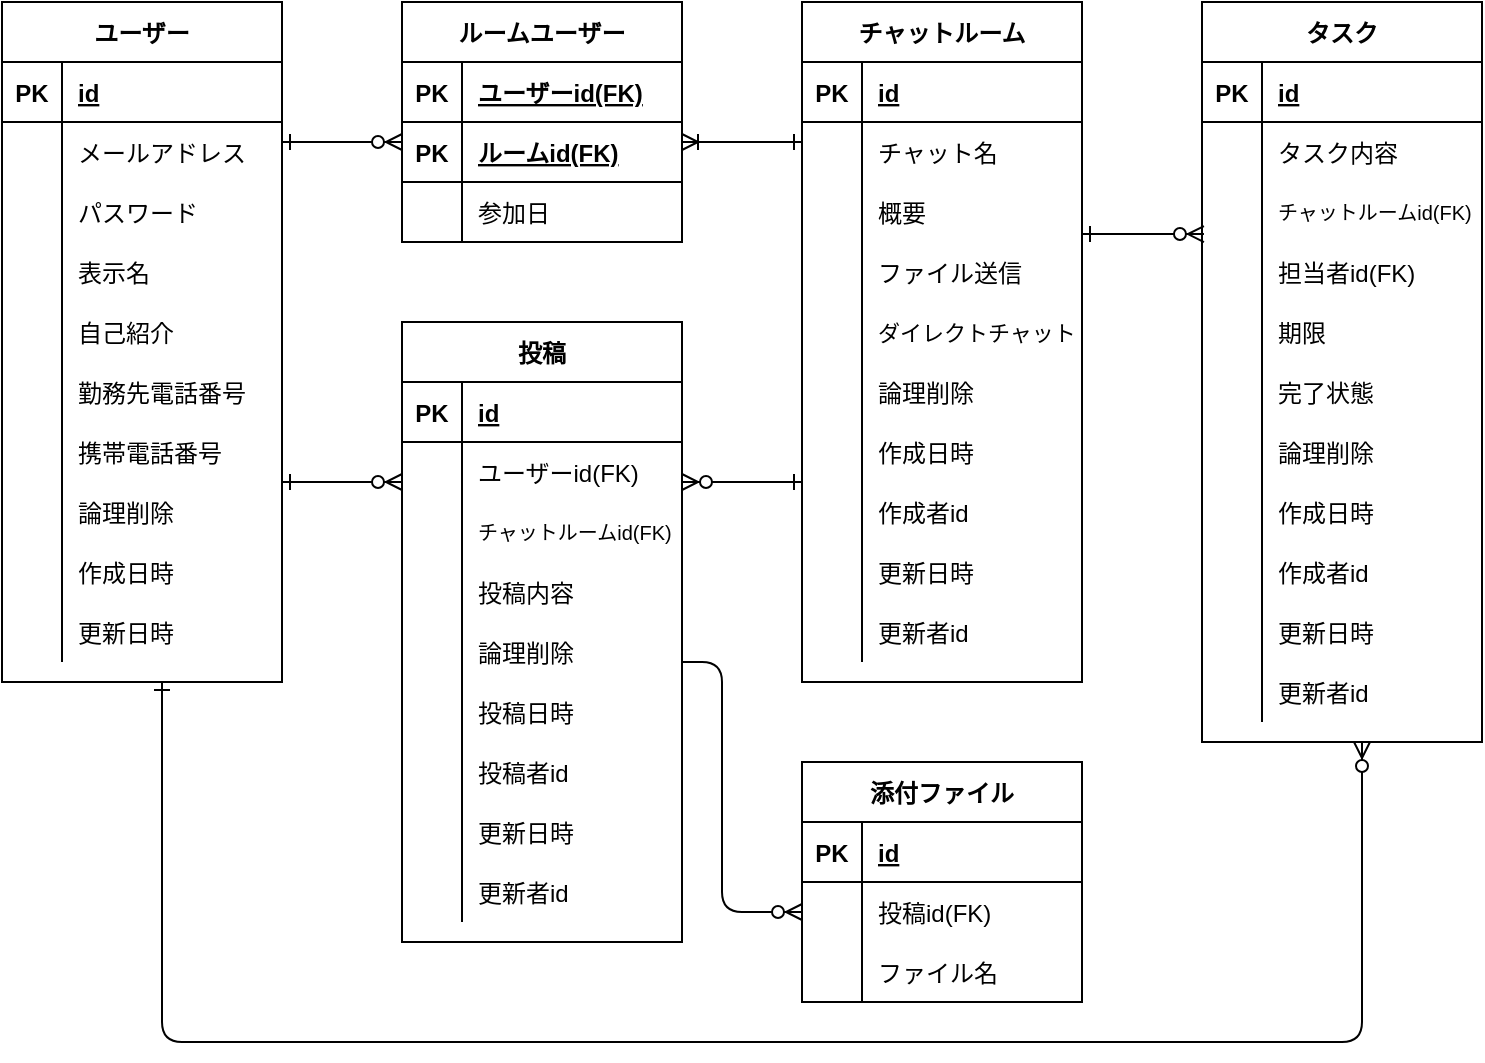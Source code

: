 <mxfile version="13.6.5">
    <diagram name="ER図(日本語)" id="cJK4fRVy-BAEInQXsAJl">
        <mxGraphModel dx="896" dy="612" grid="1" gridSize="10" guides="1" tooltips="1" connect="1" arrows="1" fold="1" page="1" pageScale="1" pageWidth="827" pageHeight="1169" math="0" shadow="0">
            <root>
                <mxCell id="dTIgyHrg4SE1bAabrT83-0"/>
                <mxCell id="dTIgyHrg4SE1bAabrT83-1" parent="dTIgyHrg4SE1bAabrT83-0"/>
                <mxCell id="dTIgyHrg4SE1bAabrT83-2" value="" style="fontSize=12;html=1;endArrow=ERzeroToMany;endFill=1;entryX=0.007;entryY=0.867;entryDx=0;entryDy=0;startArrow=ERone;startFill=0;entryPerimeter=0;" edge="1" parent="dTIgyHrg4SE1bAabrT83-1" target="dTIgyHrg4SE1bAabrT83-116">
                    <mxGeometry width="100" height="100" relative="1" as="geometry">
                        <mxPoint x="580" y="196" as="sourcePoint"/>
                        <mxPoint x="689.5" y="501" as="targetPoint"/>
                        <Array as="points"/>
                    </mxGeometry>
                </mxCell>
                <mxCell id="dTIgyHrg4SE1bAabrT83-3" value="" style="fontSize=12;html=1;endArrow=ERone;endFill=0;startArrow=ERzeroToMany;startFill=1;" edge="1" parent="dTIgyHrg4SE1bAabrT83-1">
                    <mxGeometry width="100" height="100" relative="1" as="geometry">
                        <mxPoint x="240" y="150" as="sourcePoint"/>
                        <mxPoint x="180" y="150" as="targetPoint"/>
                        <Array as="points">
                            <mxPoint x="220" y="150"/>
                        </Array>
                    </mxGeometry>
                </mxCell>
                <mxCell id="dTIgyHrg4SE1bAabrT83-5" value="" style="fontSize=12;html=1;endArrow=ERone;endFill=0;startArrow=ERzeroToMany;startFill=1;" edge="1" parent="dTIgyHrg4SE1bAabrT83-1">
                    <mxGeometry width="100" height="100" relative="1" as="geometry">
                        <mxPoint x="380" y="320" as="sourcePoint"/>
                        <mxPoint x="440" y="320" as="targetPoint"/>
                        <Array as="points"/>
                    </mxGeometry>
                </mxCell>
                <mxCell id="dTIgyHrg4SE1bAabrT83-6" value="ユーザー" style="shape=table;startSize=30;container=1;collapsible=1;childLayout=tableLayout;fixedRows=1;rowLines=0;fontStyle=1;align=center;resizeLast=1;" vertex="1" parent="dTIgyHrg4SE1bAabrT83-1">
                    <mxGeometry x="40" y="80" width="140" height="340" as="geometry"/>
                </mxCell>
                <mxCell id="dTIgyHrg4SE1bAabrT83-7" value="" style="shape=partialRectangle;collapsible=0;dropTarget=0;pointerEvents=0;fillColor=none;top=0;left=0;bottom=1;right=0;points=[[0,0.5],[1,0.5]];portConstraint=eastwest;" vertex="1" parent="dTIgyHrg4SE1bAabrT83-6">
                    <mxGeometry y="30" width="140" height="30" as="geometry"/>
                </mxCell>
                <mxCell id="dTIgyHrg4SE1bAabrT83-8" value="PK" style="shape=partialRectangle;connectable=0;fillColor=none;top=0;left=0;bottom=0;right=0;fontStyle=1;overflow=hidden;" vertex="1" parent="dTIgyHrg4SE1bAabrT83-7">
                    <mxGeometry width="30" height="30" as="geometry"/>
                </mxCell>
                <mxCell id="dTIgyHrg4SE1bAabrT83-9" value="id" style="shape=partialRectangle;connectable=0;fillColor=none;top=0;left=0;bottom=0;right=0;align=left;spacingLeft=6;fontStyle=5;overflow=hidden;" vertex="1" parent="dTIgyHrg4SE1bAabrT83-7">
                    <mxGeometry x="30" width="110" height="30" as="geometry"/>
                </mxCell>
                <mxCell id="dTIgyHrg4SE1bAabrT83-10" value="" style="shape=partialRectangle;collapsible=0;dropTarget=0;pointerEvents=0;fillColor=none;top=0;left=0;bottom=0;right=0;points=[[0,0.5],[1,0.5]];portConstraint=eastwest;" vertex="1" parent="dTIgyHrg4SE1bAabrT83-6">
                    <mxGeometry y="60" width="140" height="30" as="geometry"/>
                </mxCell>
                <mxCell id="dTIgyHrg4SE1bAabrT83-11" value="" style="shape=partialRectangle;connectable=0;fillColor=none;top=0;left=0;bottom=0;right=0;editable=1;overflow=hidden;" vertex="1" parent="dTIgyHrg4SE1bAabrT83-10">
                    <mxGeometry width="30" height="30" as="geometry"/>
                </mxCell>
                <mxCell id="dTIgyHrg4SE1bAabrT83-12" value="メールアドレス" style="shape=partialRectangle;connectable=0;fillColor=none;top=0;left=0;bottom=0;right=0;align=left;spacingLeft=6;overflow=hidden;" vertex="1" parent="dTIgyHrg4SE1bAabrT83-10">
                    <mxGeometry x="30" width="110" height="30" as="geometry"/>
                </mxCell>
                <mxCell id="dTIgyHrg4SE1bAabrT83-13" value="" style="shape=partialRectangle;collapsible=0;dropTarget=0;pointerEvents=0;fillColor=none;top=0;left=0;bottom=0;right=0;points=[[0,0.5],[1,0.5]];portConstraint=eastwest;" vertex="1" parent="dTIgyHrg4SE1bAabrT83-6">
                    <mxGeometry y="90" width="140" height="30" as="geometry"/>
                </mxCell>
                <mxCell id="dTIgyHrg4SE1bAabrT83-14" value="" style="shape=partialRectangle;connectable=0;fillColor=none;top=0;left=0;bottom=0;right=0;editable=1;overflow=hidden;" vertex="1" parent="dTIgyHrg4SE1bAabrT83-13">
                    <mxGeometry width="30" height="30" as="geometry"/>
                </mxCell>
                <mxCell id="dTIgyHrg4SE1bAabrT83-15" value="パスワード" style="shape=partialRectangle;connectable=0;fillColor=none;top=0;left=0;bottom=0;right=0;align=left;spacingLeft=6;overflow=hidden;" vertex="1" parent="dTIgyHrg4SE1bAabrT83-13">
                    <mxGeometry x="30" width="110" height="30" as="geometry"/>
                </mxCell>
                <mxCell id="dTIgyHrg4SE1bAabrT83-16" value="" style="shape=partialRectangle;collapsible=0;dropTarget=0;pointerEvents=0;fillColor=none;top=0;left=0;bottom=0;right=0;points=[[0,0.5],[1,0.5]];portConstraint=eastwest;" vertex="1" parent="dTIgyHrg4SE1bAabrT83-6">
                    <mxGeometry y="120" width="140" height="30" as="geometry"/>
                </mxCell>
                <mxCell id="dTIgyHrg4SE1bAabrT83-17" value="" style="shape=partialRectangle;connectable=0;fillColor=none;top=0;left=0;bottom=0;right=0;editable=1;overflow=hidden;" vertex="1" parent="dTIgyHrg4SE1bAabrT83-16">
                    <mxGeometry width="30" height="30" as="geometry"/>
                </mxCell>
                <mxCell id="dTIgyHrg4SE1bAabrT83-18" value="表示名" style="shape=partialRectangle;connectable=0;fillColor=none;top=0;left=0;bottom=0;right=0;align=left;spacingLeft=6;overflow=hidden;" vertex="1" parent="dTIgyHrg4SE1bAabrT83-16">
                    <mxGeometry x="30" width="110" height="30" as="geometry"/>
                </mxCell>
                <mxCell id="dTIgyHrg4SE1bAabrT83-19" value="" style="shape=partialRectangle;collapsible=0;dropTarget=0;pointerEvents=0;fillColor=none;top=0;left=0;bottom=0;right=0;points=[[0,0.5],[1,0.5]];portConstraint=eastwest;" vertex="1" parent="dTIgyHrg4SE1bAabrT83-6">
                    <mxGeometry y="150" width="140" height="30" as="geometry"/>
                </mxCell>
                <mxCell id="dTIgyHrg4SE1bAabrT83-20" value="" style="shape=partialRectangle;connectable=0;fillColor=none;top=0;left=0;bottom=0;right=0;editable=1;overflow=hidden;" vertex="1" parent="dTIgyHrg4SE1bAabrT83-19">
                    <mxGeometry width="30" height="30" as="geometry"/>
                </mxCell>
                <mxCell id="dTIgyHrg4SE1bAabrT83-21" value="自己紹介" style="shape=partialRectangle;connectable=0;fillColor=none;top=0;left=0;bottom=0;right=0;align=left;spacingLeft=6;overflow=hidden;" vertex="1" parent="dTIgyHrg4SE1bAabrT83-19">
                    <mxGeometry x="30" width="110" height="30" as="geometry"/>
                </mxCell>
                <mxCell id="dTIgyHrg4SE1bAabrT83-22" value="" style="shape=partialRectangle;collapsible=0;dropTarget=0;pointerEvents=0;fillColor=none;top=0;left=0;bottom=0;right=0;points=[[0,0.5],[1,0.5]];portConstraint=eastwest;" vertex="1" parent="dTIgyHrg4SE1bAabrT83-6">
                    <mxGeometry y="180" width="140" height="30" as="geometry"/>
                </mxCell>
                <mxCell id="dTIgyHrg4SE1bAabrT83-23" value="" style="shape=partialRectangle;connectable=0;fillColor=none;top=0;left=0;bottom=0;right=0;editable=1;overflow=hidden;" vertex="1" parent="dTIgyHrg4SE1bAabrT83-22">
                    <mxGeometry width="30" height="30" as="geometry"/>
                </mxCell>
                <mxCell id="dTIgyHrg4SE1bAabrT83-24" value="勤務先電話番号" style="shape=partialRectangle;connectable=0;fillColor=none;top=0;left=0;bottom=0;right=0;align=left;spacingLeft=6;overflow=hidden;" vertex="1" parent="dTIgyHrg4SE1bAabrT83-22">
                    <mxGeometry x="30" width="110" height="30" as="geometry"/>
                </mxCell>
                <mxCell id="dTIgyHrg4SE1bAabrT83-25" value="" style="shape=partialRectangle;collapsible=0;dropTarget=0;pointerEvents=0;fillColor=none;top=0;left=0;bottom=0;right=0;points=[[0,0.5],[1,0.5]];portConstraint=eastwest;" vertex="1" parent="dTIgyHrg4SE1bAabrT83-6">
                    <mxGeometry y="210" width="140" height="30" as="geometry"/>
                </mxCell>
                <mxCell id="dTIgyHrg4SE1bAabrT83-26" value="" style="shape=partialRectangle;connectable=0;fillColor=none;top=0;left=0;bottom=0;right=0;editable=1;overflow=hidden;" vertex="1" parent="dTIgyHrg4SE1bAabrT83-25">
                    <mxGeometry width="30" height="30" as="geometry"/>
                </mxCell>
                <mxCell id="dTIgyHrg4SE1bAabrT83-27" value="携帯電話番号" style="shape=partialRectangle;connectable=0;fillColor=none;top=0;left=0;bottom=0;right=0;align=left;spacingLeft=6;overflow=hidden;" vertex="1" parent="dTIgyHrg4SE1bAabrT83-25">
                    <mxGeometry x="30" width="110" height="30" as="geometry"/>
                </mxCell>
                <mxCell id="dTIgyHrg4SE1bAabrT83-28" value="" style="shape=partialRectangle;collapsible=0;dropTarget=0;pointerEvents=0;fillColor=none;top=0;left=0;bottom=0;right=0;points=[[0,0.5],[1,0.5]];portConstraint=eastwest;" vertex="1" parent="dTIgyHrg4SE1bAabrT83-6">
                    <mxGeometry y="240" width="140" height="30" as="geometry"/>
                </mxCell>
                <mxCell id="dTIgyHrg4SE1bAabrT83-29" value="" style="shape=partialRectangle;connectable=0;fillColor=none;top=0;left=0;bottom=0;right=0;editable=1;overflow=hidden;" vertex="1" parent="dTIgyHrg4SE1bAabrT83-28">
                    <mxGeometry width="30" height="30" as="geometry"/>
                </mxCell>
                <mxCell id="dTIgyHrg4SE1bAabrT83-30" value="論理削除" style="shape=partialRectangle;connectable=0;fillColor=none;top=0;left=0;bottom=0;right=0;align=left;spacingLeft=6;overflow=hidden;" vertex="1" parent="dTIgyHrg4SE1bAabrT83-28">
                    <mxGeometry x="30" width="110" height="30" as="geometry"/>
                </mxCell>
                <mxCell id="dTIgyHrg4SE1bAabrT83-31" value="" style="shape=partialRectangle;collapsible=0;dropTarget=0;pointerEvents=0;fillColor=none;top=0;left=0;bottom=0;right=0;points=[[0,0.5],[1,0.5]];portConstraint=eastwest;" vertex="1" parent="dTIgyHrg4SE1bAabrT83-6">
                    <mxGeometry y="270" width="140" height="30" as="geometry"/>
                </mxCell>
                <mxCell id="dTIgyHrg4SE1bAabrT83-32" value="" style="shape=partialRectangle;connectable=0;fillColor=none;top=0;left=0;bottom=0;right=0;editable=1;overflow=hidden;" vertex="1" parent="dTIgyHrg4SE1bAabrT83-31">
                    <mxGeometry width="30" height="30" as="geometry"/>
                </mxCell>
                <mxCell id="dTIgyHrg4SE1bAabrT83-33" value="作成日時" style="shape=partialRectangle;connectable=0;fillColor=none;top=0;left=0;bottom=0;right=0;align=left;spacingLeft=6;overflow=hidden;" vertex="1" parent="dTIgyHrg4SE1bAabrT83-31">
                    <mxGeometry x="30" width="110" height="30" as="geometry"/>
                </mxCell>
                <mxCell id="dTIgyHrg4SE1bAabrT83-34" value="" style="shape=partialRectangle;collapsible=0;dropTarget=0;pointerEvents=0;fillColor=none;top=0;left=0;bottom=0;right=0;points=[[0,0.5],[1,0.5]];portConstraint=eastwest;" vertex="1" parent="dTIgyHrg4SE1bAabrT83-6">
                    <mxGeometry y="300" width="140" height="30" as="geometry"/>
                </mxCell>
                <mxCell id="dTIgyHrg4SE1bAabrT83-35" value="" style="shape=partialRectangle;connectable=0;fillColor=none;top=0;left=0;bottom=0;right=0;editable=1;overflow=hidden;" vertex="1" parent="dTIgyHrg4SE1bAabrT83-34">
                    <mxGeometry width="30" height="30" as="geometry"/>
                </mxCell>
                <mxCell id="dTIgyHrg4SE1bAabrT83-36" value="更新日時" style="shape=partialRectangle;connectable=0;fillColor=none;top=0;left=0;bottom=0;right=0;align=left;spacingLeft=6;overflow=hidden;" vertex="1" parent="dTIgyHrg4SE1bAabrT83-34">
                    <mxGeometry x="30" width="110" height="30" as="geometry"/>
                </mxCell>
                <mxCell id="dTIgyHrg4SE1bAabrT83-37" value="投稿" style="shape=table;startSize=30;container=1;collapsible=1;childLayout=tableLayout;fixedRows=1;rowLines=0;fontStyle=1;align=center;resizeLast=1;" vertex="1" parent="dTIgyHrg4SE1bAabrT83-1">
                    <mxGeometry x="240" y="240" width="140" height="310" as="geometry"/>
                </mxCell>
                <mxCell id="dTIgyHrg4SE1bAabrT83-38" value="" style="shape=partialRectangle;collapsible=0;dropTarget=0;pointerEvents=0;fillColor=none;top=0;left=0;bottom=1;right=0;points=[[0,0.5],[1,0.5]];portConstraint=eastwest;" vertex="1" parent="dTIgyHrg4SE1bAabrT83-37">
                    <mxGeometry y="30" width="140" height="30" as="geometry"/>
                </mxCell>
                <mxCell id="dTIgyHrg4SE1bAabrT83-39" value="PK" style="shape=partialRectangle;connectable=0;fillColor=none;top=0;left=0;bottom=0;right=0;fontStyle=1;overflow=hidden;" vertex="1" parent="dTIgyHrg4SE1bAabrT83-38">
                    <mxGeometry width="30" height="30" as="geometry"/>
                </mxCell>
                <mxCell id="dTIgyHrg4SE1bAabrT83-40" value="id" style="shape=partialRectangle;connectable=0;fillColor=none;top=0;left=0;bottom=0;right=0;align=left;spacingLeft=6;fontStyle=5;overflow=hidden;" vertex="1" parent="dTIgyHrg4SE1bAabrT83-38">
                    <mxGeometry x="30" width="110" height="30" as="geometry"/>
                </mxCell>
                <mxCell id="dTIgyHrg4SE1bAabrT83-41" style="shape=partialRectangle;collapsible=0;dropTarget=0;pointerEvents=0;fillColor=none;top=0;left=0;bottom=0;right=0;points=[[0,0.5],[1,0.5]];portConstraint=eastwest;" vertex="1" parent="dTIgyHrg4SE1bAabrT83-37">
                    <mxGeometry y="60" width="140" height="30" as="geometry"/>
                </mxCell>
                <mxCell id="dTIgyHrg4SE1bAabrT83-42" style="shape=partialRectangle;connectable=0;fillColor=none;top=0;left=0;bottom=0;right=0;editable=1;overflow=hidden;" vertex="1" parent="dTIgyHrg4SE1bAabrT83-41">
                    <mxGeometry width="30" height="30" as="geometry"/>
                </mxCell>
                <mxCell id="dTIgyHrg4SE1bAabrT83-43" value="ユーザーid(FK)" style="shape=partialRectangle;connectable=0;fillColor=none;top=0;left=0;bottom=0;right=0;align=left;spacingLeft=6;overflow=hidden;" vertex="1" parent="dTIgyHrg4SE1bAabrT83-41">
                    <mxGeometry x="30" width="110" height="30" as="geometry"/>
                </mxCell>
                <mxCell id="CH5LExAbcA3-pw1Wc1iI-0" style="shape=partialRectangle;collapsible=0;dropTarget=0;pointerEvents=0;fillColor=none;top=0;left=0;bottom=0;right=0;points=[[0,0.5],[1,0.5]];portConstraint=eastwest;" vertex="1" parent="dTIgyHrg4SE1bAabrT83-37">
                    <mxGeometry y="90" width="140" height="30" as="geometry"/>
                </mxCell>
                <mxCell id="CH5LExAbcA3-pw1Wc1iI-1" style="shape=partialRectangle;connectable=0;fillColor=none;top=0;left=0;bottom=0;right=0;editable=1;overflow=hidden;" vertex="1" parent="CH5LExAbcA3-pw1Wc1iI-0">
                    <mxGeometry width="30" height="30" as="geometry"/>
                </mxCell>
                <mxCell id="CH5LExAbcA3-pw1Wc1iI-2" value="チャットルームid(FK)" style="shape=partialRectangle;connectable=0;fillColor=none;top=0;left=0;bottom=0;right=0;align=left;spacingLeft=6;overflow=hidden;fontSize=10;" vertex="1" parent="CH5LExAbcA3-pw1Wc1iI-0">
                    <mxGeometry x="30" width="110" height="30" as="geometry"/>
                </mxCell>
                <mxCell id="dTIgyHrg4SE1bAabrT83-44" value="" style="shape=partialRectangle;collapsible=0;dropTarget=0;pointerEvents=0;fillColor=none;top=0;left=0;bottom=0;right=0;points=[[0,0.5],[1,0.5]];portConstraint=eastwest;" vertex="1" parent="dTIgyHrg4SE1bAabrT83-37">
                    <mxGeometry y="120" width="140" height="30" as="geometry"/>
                </mxCell>
                <mxCell id="dTIgyHrg4SE1bAabrT83-45" value="" style="shape=partialRectangle;connectable=0;fillColor=none;top=0;left=0;bottom=0;right=0;editable=1;overflow=hidden;" vertex="1" parent="dTIgyHrg4SE1bAabrT83-44">
                    <mxGeometry width="30" height="30" as="geometry"/>
                </mxCell>
                <mxCell id="dTIgyHrg4SE1bAabrT83-46" value="投稿内容" style="shape=partialRectangle;connectable=0;fillColor=none;top=0;left=0;bottom=0;right=0;align=left;spacingLeft=6;overflow=hidden;" vertex="1" parent="dTIgyHrg4SE1bAabrT83-44">
                    <mxGeometry x="30" width="110" height="30" as="geometry"/>
                </mxCell>
                <mxCell id="dTIgyHrg4SE1bAabrT83-50" value="" style="shape=partialRectangle;collapsible=0;dropTarget=0;pointerEvents=0;fillColor=none;top=0;left=0;bottom=0;right=0;points=[[0,0.5],[1,0.5]];portConstraint=eastwest;" vertex="1" parent="dTIgyHrg4SE1bAabrT83-37">
                    <mxGeometry y="150" width="140" height="30" as="geometry"/>
                </mxCell>
                <mxCell id="dTIgyHrg4SE1bAabrT83-51" value="" style="shape=partialRectangle;connectable=0;fillColor=none;top=0;left=0;bottom=0;right=0;editable=1;overflow=hidden;" vertex="1" parent="dTIgyHrg4SE1bAabrT83-50">
                    <mxGeometry width="30" height="30" as="geometry"/>
                </mxCell>
                <mxCell id="dTIgyHrg4SE1bAabrT83-52" value="論理削除" style="shape=partialRectangle;connectable=0;fillColor=none;top=0;left=0;bottom=0;right=0;align=left;spacingLeft=6;overflow=hidden;" vertex="1" parent="dTIgyHrg4SE1bAabrT83-50">
                    <mxGeometry x="30" width="110" height="30" as="geometry"/>
                </mxCell>
                <mxCell id="dTIgyHrg4SE1bAabrT83-53" value="" style="shape=partialRectangle;collapsible=0;dropTarget=0;pointerEvents=0;fillColor=none;top=0;left=0;bottom=0;right=0;points=[[0,0.5],[1,0.5]];portConstraint=eastwest;" vertex="1" parent="dTIgyHrg4SE1bAabrT83-37">
                    <mxGeometry y="180" width="140" height="30" as="geometry"/>
                </mxCell>
                <mxCell id="dTIgyHrg4SE1bAabrT83-54" value="" style="shape=partialRectangle;connectable=0;fillColor=none;top=0;left=0;bottom=0;right=0;editable=1;overflow=hidden;" vertex="1" parent="dTIgyHrg4SE1bAabrT83-53">
                    <mxGeometry width="30" height="30" as="geometry"/>
                </mxCell>
                <mxCell id="dTIgyHrg4SE1bAabrT83-55" value="投稿日時" style="shape=partialRectangle;connectable=0;fillColor=none;top=0;left=0;bottom=0;right=0;align=left;spacingLeft=6;overflow=hidden;" vertex="1" parent="dTIgyHrg4SE1bAabrT83-53">
                    <mxGeometry x="30" width="110" height="30" as="geometry"/>
                </mxCell>
                <mxCell id="dTIgyHrg4SE1bAabrT83-56" value="" style="shape=partialRectangle;collapsible=0;dropTarget=0;pointerEvents=0;fillColor=none;top=0;left=0;bottom=0;right=0;points=[[0,0.5],[1,0.5]];portConstraint=eastwest;" vertex="1" parent="dTIgyHrg4SE1bAabrT83-37">
                    <mxGeometry y="210" width="140" height="30" as="geometry"/>
                </mxCell>
                <mxCell id="dTIgyHrg4SE1bAabrT83-57" value="" style="shape=partialRectangle;connectable=0;fillColor=none;top=0;left=0;bottom=0;right=0;editable=1;overflow=hidden;" vertex="1" parent="dTIgyHrg4SE1bAabrT83-56">
                    <mxGeometry width="30" height="30" as="geometry"/>
                </mxCell>
                <mxCell id="dTIgyHrg4SE1bAabrT83-58" value="投稿者id" style="shape=partialRectangle;connectable=0;fillColor=none;top=0;left=0;bottom=0;right=0;align=left;spacingLeft=6;overflow=hidden;" vertex="1" parent="dTIgyHrg4SE1bAabrT83-56">
                    <mxGeometry x="30" width="110" height="30" as="geometry"/>
                </mxCell>
                <mxCell id="dTIgyHrg4SE1bAabrT83-59" value="" style="shape=partialRectangle;collapsible=0;dropTarget=0;pointerEvents=0;fillColor=none;top=0;left=0;bottom=0;right=0;points=[[0,0.5],[1,0.5]];portConstraint=eastwest;" vertex="1" parent="dTIgyHrg4SE1bAabrT83-37">
                    <mxGeometry y="240" width="140" height="30" as="geometry"/>
                </mxCell>
                <mxCell id="dTIgyHrg4SE1bAabrT83-60" value="" style="shape=partialRectangle;connectable=0;fillColor=none;top=0;left=0;bottom=0;right=0;editable=1;overflow=hidden;" vertex="1" parent="dTIgyHrg4SE1bAabrT83-59">
                    <mxGeometry width="30" height="30" as="geometry"/>
                </mxCell>
                <mxCell id="dTIgyHrg4SE1bAabrT83-61" value="更新日時" style="shape=partialRectangle;connectable=0;fillColor=none;top=0;left=0;bottom=0;right=0;align=left;spacingLeft=6;overflow=hidden;" vertex="1" parent="dTIgyHrg4SE1bAabrT83-59">
                    <mxGeometry x="30" width="110" height="30" as="geometry"/>
                </mxCell>
                <mxCell id="dTIgyHrg4SE1bAabrT83-62" value="" style="shape=partialRectangle;collapsible=0;dropTarget=0;pointerEvents=0;fillColor=none;top=0;left=0;bottom=0;right=0;points=[[0,0.5],[1,0.5]];portConstraint=eastwest;" vertex="1" parent="dTIgyHrg4SE1bAabrT83-37">
                    <mxGeometry y="270" width="140" height="30" as="geometry"/>
                </mxCell>
                <mxCell id="dTIgyHrg4SE1bAabrT83-63" value="" style="shape=partialRectangle;connectable=0;fillColor=none;top=0;left=0;bottom=0;right=0;editable=1;overflow=hidden;" vertex="1" parent="dTIgyHrg4SE1bAabrT83-62">
                    <mxGeometry width="30" height="30" as="geometry"/>
                </mxCell>
                <mxCell id="dTIgyHrg4SE1bAabrT83-64" value="更新者id" style="shape=partialRectangle;connectable=0;fillColor=none;top=0;left=0;bottom=0;right=0;align=left;spacingLeft=6;overflow=hidden;" vertex="1" parent="dTIgyHrg4SE1bAabrT83-62">
                    <mxGeometry x="30" width="110" height="30" as="geometry"/>
                </mxCell>
                <mxCell id="dTIgyHrg4SE1bAabrT83-65" value="ルームユーザー" style="shape=table;startSize=30;container=1;collapsible=1;childLayout=tableLayout;fixedRows=1;rowLines=0;fontStyle=1;align=center;resizeLast=1;" vertex="1" parent="dTIgyHrg4SE1bAabrT83-1">
                    <mxGeometry x="240" y="80" width="140" height="120" as="geometry"/>
                </mxCell>
                <mxCell id="dTIgyHrg4SE1bAabrT83-66" value="" style="shape=partialRectangle;collapsible=0;dropTarget=0;pointerEvents=0;fillColor=none;top=0;left=0;bottom=1;right=0;points=[[0,0.5],[1,0.5]];portConstraint=eastwest;" vertex="1" parent="dTIgyHrg4SE1bAabrT83-65">
                    <mxGeometry y="30" width="140" height="30" as="geometry"/>
                </mxCell>
                <mxCell id="dTIgyHrg4SE1bAabrT83-67" value="PK" style="shape=partialRectangle;connectable=0;fillColor=none;top=0;left=0;bottom=0;right=0;fontStyle=1;overflow=hidden;" vertex="1" parent="dTIgyHrg4SE1bAabrT83-66">
                    <mxGeometry width="30" height="30" as="geometry"/>
                </mxCell>
                <mxCell id="dTIgyHrg4SE1bAabrT83-68" value="ユーザーid(FK)" style="shape=partialRectangle;connectable=0;fillColor=none;top=0;left=0;bottom=0;right=0;align=left;spacingLeft=6;fontStyle=5;overflow=hidden;" vertex="1" parent="dTIgyHrg4SE1bAabrT83-66">
                    <mxGeometry x="30" width="110" height="30" as="geometry"/>
                </mxCell>
                <mxCell id="dTIgyHrg4SE1bAabrT83-69" style="shape=partialRectangle;collapsible=0;dropTarget=0;pointerEvents=0;fillColor=none;top=0;left=0;bottom=1;right=0;points=[[0,0.5],[1,0.5]];portConstraint=eastwest;" vertex="1" parent="dTIgyHrg4SE1bAabrT83-65">
                    <mxGeometry y="60" width="140" height="30" as="geometry"/>
                </mxCell>
                <mxCell id="dTIgyHrg4SE1bAabrT83-70" value="PK" style="shape=partialRectangle;connectable=0;fillColor=none;top=0;left=0;bottom=0;right=0;fontStyle=1;overflow=hidden;" vertex="1" parent="dTIgyHrg4SE1bAabrT83-69">
                    <mxGeometry width="30" height="30" as="geometry"/>
                </mxCell>
                <mxCell id="dTIgyHrg4SE1bAabrT83-71" value="ルームid(FK)" style="shape=partialRectangle;connectable=0;fillColor=none;top=0;left=0;bottom=0;right=0;align=left;spacingLeft=6;fontStyle=5;overflow=hidden;" vertex="1" parent="dTIgyHrg4SE1bAabrT83-69">
                    <mxGeometry x="30" width="110" height="30" as="geometry"/>
                </mxCell>
                <mxCell id="dTIgyHrg4SE1bAabrT83-72" style="shape=partialRectangle;collapsible=0;dropTarget=0;pointerEvents=0;fillColor=none;top=0;left=0;bottom=0;right=0;points=[[0,0.5],[1,0.5]];portConstraint=eastwest;" vertex="1" parent="dTIgyHrg4SE1bAabrT83-65">
                    <mxGeometry y="90" width="140" height="30" as="geometry"/>
                </mxCell>
                <mxCell id="dTIgyHrg4SE1bAabrT83-73" style="shape=partialRectangle;connectable=0;fillColor=none;top=0;left=0;bottom=0;right=0;editable=1;overflow=hidden;" vertex="1" parent="dTIgyHrg4SE1bAabrT83-72">
                    <mxGeometry width="30" height="30" as="geometry"/>
                </mxCell>
                <mxCell id="dTIgyHrg4SE1bAabrT83-74" value="参加日" style="shape=partialRectangle;connectable=0;fillColor=none;top=0;left=0;bottom=0;right=0;align=left;spacingLeft=6;overflow=hidden;" vertex="1" parent="dTIgyHrg4SE1bAabrT83-72">
                    <mxGeometry x="30" width="110" height="30" as="geometry"/>
                </mxCell>
                <mxCell id="dTIgyHrg4SE1bAabrT83-75" value="チャットルーム" style="shape=table;startSize=30;container=1;collapsible=1;childLayout=tableLayout;fixedRows=1;rowLines=0;fontStyle=1;align=center;resizeLast=1;" vertex="1" parent="dTIgyHrg4SE1bAabrT83-1">
                    <mxGeometry x="440" y="80" width="140" height="340" as="geometry"/>
                </mxCell>
                <mxCell id="dTIgyHrg4SE1bAabrT83-76" value="" style="shape=partialRectangle;collapsible=0;dropTarget=0;pointerEvents=0;fillColor=none;top=0;left=0;bottom=1;right=0;points=[[0,0.5],[1,0.5]];portConstraint=eastwest;" vertex="1" parent="dTIgyHrg4SE1bAabrT83-75">
                    <mxGeometry y="30" width="140" height="30" as="geometry"/>
                </mxCell>
                <mxCell id="dTIgyHrg4SE1bAabrT83-77" value="PK" style="shape=partialRectangle;connectable=0;fillColor=none;top=0;left=0;bottom=0;right=0;fontStyle=1;overflow=hidden;" vertex="1" parent="dTIgyHrg4SE1bAabrT83-76">
                    <mxGeometry width="30" height="30" as="geometry"/>
                </mxCell>
                <mxCell id="dTIgyHrg4SE1bAabrT83-78" value="id" style="shape=partialRectangle;connectable=0;fillColor=none;top=0;left=0;bottom=0;right=0;align=left;spacingLeft=6;fontStyle=5;overflow=hidden;" vertex="1" parent="dTIgyHrg4SE1bAabrT83-76">
                    <mxGeometry x="30" width="110" height="30" as="geometry"/>
                </mxCell>
                <mxCell id="dTIgyHrg4SE1bAabrT83-79" value="" style="shape=partialRectangle;collapsible=0;dropTarget=0;pointerEvents=0;fillColor=none;top=0;left=0;bottom=0;right=0;points=[[0,0.5],[1,0.5]];portConstraint=eastwest;" vertex="1" parent="dTIgyHrg4SE1bAabrT83-75">
                    <mxGeometry y="60" width="140" height="30" as="geometry"/>
                </mxCell>
                <mxCell id="dTIgyHrg4SE1bAabrT83-80" value="" style="shape=partialRectangle;connectable=0;fillColor=none;top=0;left=0;bottom=0;right=0;editable=1;overflow=hidden;" vertex="1" parent="dTIgyHrg4SE1bAabrT83-79">
                    <mxGeometry width="30" height="30" as="geometry"/>
                </mxCell>
                <mxCell id="dTIgyHrg4SE1bAabrT83-81" value="チャット名" style="shape=partialRectangle;connectable=0;fillColor=none;top=0;left=0;bottom=0;right=0;align=left;spacingLeft=6;overflow=hidden;" vertex="1" parent="dTIgyHrg4SE1bAabrT83-79">
                    <mxGeometry x="30" width="110" height="30" as="geometry"/>
                </mxCell>
                <mxCell id="dTIgyHrg4SE1bAabrT83-82" value="" style="shape=partialRectangle;collapsible=0;dropTarget=0;pointerEvents=0;fillColor=none;top=0;left=0;bottom=0;right=0;points=[[0,0.5],[1,0.5]];portConstraint=eastwest;" vertex="1" parent="dTIgyHrg4SE1bAabrT83-75">
                    <mxGeometry y="90" width="140" height="30" as="geometry"/>
                </mxCell>
                <mxCell id="dTIgyHrg4SE1bAabrT83-83" value="" style="shape=partialRectangle;connectable=0;fillColor=none;top=0;left=0;bottom=0;right=0;editable=1;overflow=hidden;" vertex="1" parent="dTIgyHrg4SE1bAabrT83-82">
                    <mxGeometry width="30" height="30" as="geometry"/>
                </mxCell>
                <mxCell id="dTIgyHrg4SE1bAabrT83-84" value="概要" style="shape=partialRectangle;connectable=0;fillColor=none;top=0;left=0;bottom=0;right=0;align=left;spacingLeft=6;overflow=hidden;" vertex="1" parent="dTIgyHrg4SE1bAabrT83-82">
                    <mxGeometry x="30" width="110" height="30" as="geometry"/>
                </mxCell>
                <mxCell id="dTIgyHrg4SE1bAabrT83-85" style="shape=partialRectangle;collapsible=0;dropTarget=0;pointerEvents=0;fillColor=none;top=0;left=0;bottom=0;right=0;points=[[0,0.5],[1,0.5]];portConstraint=eastwest;" vertex="1" parent="dTIgyHrg4SE1bAabrT83-75">
                    <mxGeometry y="120" width="140" height="30" as="geometry"/>
                </mxCell>
                <mxCell id="dTIgyHrg4SE1bAabrT83-86" style="shape=partialRectangle;connectable=0;fillColor=none;top=0;left=0;bottom=0;right=0;editable=1;overflow=hidden;" vertex="1" parent="dTIgyHrg4SE1bAabrT83-85">
                    <mxGeometry width="30" height="30" as="geometry"/>
                </mxCell>
                <mxCell id="dTIgyHrg4SE1bAabrT83-87" value="ファイル送信" style="shape=partialRectangle;connectable=0;fillColor=none;top=0;left=0;bottom=0;right=0;align=left;spacingLeft=6;overflow=hidden;" vertex="1" parent="dTIgyHrg4SE1bAabrT83-85">
                    <mxGeometry x="30" width="110" height="30" as="geometry"/>
                </mxCell>
                <mxCell id="dTIgyHrg4SE1bAabrT83-91" style="shape=partialRectangle;collapsible=0;dropTarget=0;pointerEvents=0;fillColor=none;top=0;left=0;bottom=0;right=0;points=[[0,0.5],[1,0.5]];portConstraint=eastwest;" vertex="1" parent="dTIgyHrg4SE1bAabrT83-75">
                    <mxGeometry y="150" width="140" height="30" as="geometry"/>
                </mxCell>
                <mxCell id="dTIgyHrg4SE1bAabrT83-92" style="shape=partialRectangle;connectable=0;fillColor=none;top=0;left=0;bottom=0;right=0;editable=1;overflow=hidden;" vertex="1" parent="dTIgyHrg4SE1bAabrT83-91">
                    <mxGeometry width="30" height="30" as="geometry"/>
                </mxCell>
                <mxCell id="dTIgyHrg4SE1bAabrT83-93" value="ダイレクトチャット" style="shape=partialRectangle;connectable=0;fillColor=none;top=0;left=0;bottom=0;right=0;align=left;spacingLeft=6;overflow=hidden;fontSize=11;" vertex="1" parent="dTIgyHrg4SE1bAabrT83-91">
                    <mxGeometry x="30" width="110" height="30" as="geometry"/>
                </mxCell>
                <mxCell id="dTIgyHrg4SE1bAabrT83-94" value="" style="shape=partialRectangle;collapsible=0;dropTarget=0;pointerEvents=0;fillColor=none;top=0;left=0;bottom=0;right=0;points=[[0,0.5],[1,0.5]];portConstraint=eastwest;" vertex="1" parent="dTIgyHrg4SE1bAabrT83-75">
                    <mxGeometry y="180" width="140" height="30" as="geometry"/>
                </mxCell>
                <mxCell id="dTIgyHrg4SE1bAabrT83-95" value="" style="shape=partialRectangle;connectable=0;fillColor=none;top=0;left=0;bottom=0;right=0;editable=1;overflow=hidden;" vertex="1" parent="dTIgyHrg4SE1bAabrT83-94">
                    <mxGeometry width="30" height="30" as="geometry"/>
                </mxCell>
                <mxCell id="dTIgyHrg4SE1bAabrT83-96" value="論理削除" style="shape=partialRectangle;connectable=0;fillColor=none;top=0;left=0;bottom=0;right=0;align=left;spacingLeft=6;overflow=hidden;" vertex="1" parent="dTIgyHrg4SE1bAabrT83-94">
                    <mxGeometry x="30" width="110" height="30" as="geometry"/>
                </mxCell>
                <mxCell id="dTIgyHrg4SE1bAabrT83-97" value="" style="shape=partialRectangle;collapsible=0;dropTarget=0;pointerEvents=0;fillColor=none;top=0;left=0;bottom=0;right=0;points=[[0,0.5],[1,0.5]];portConstraint=eastwest;" vertex="1" parent="dTIgyHrg4SE1bAabrT83-75">
                    <mxGeometry y="210" width="140" height="30" as="geometry"/>
                </mxCell>
                <mxCell id="dTIgyHrg4SE1bAabrT83-98" value="" style="shape=partialRectangle;connectable=0;fillColor=none;top=0;left=0;bottom=0;right=0;editable=1;overflow=hidden;" vertex="1" parent="dTIgyHrg4SE1bAabrT83-97">
                    <mxGeometry width="30" height="30" as="geometry"/>
                </mxCell>
                <mxCell id="dTIgyHrg4SE1bAabrT83-99" value="作成日時" style="shape=partialRectangle;connectable=0;fillColor=none;top=0;left=0;bottom=0;right=0;align=left;spacingLeft=6;overflow=hidden;" vertex="1" parent="dTIgyHrg4SE1bAabrT83-97">
                    <mxGeometry x="30" width="110" height="30" as="geometry"/>
                </mxCell>
                <mxCell id="dTIgyHrg4SE1bAabrT83-100" value="" style="shape=partialRectangle;collapsible=0;dropTarget=0;pointerEvents=0;fillColor=none;top=0;left=0;bottom=0;right=0;points=[[0,0.5],[1,0.5]];portConstraint=eastwest;" vertex="1" parent="dTIgyHrg4SE1bAabrT83-75">
                    <mxGeometry y="240" width="140" height="30" as="geometry"/>
                </mxCell>
                <mxCell id="dTIgyHrg4SE1bAabrT83-101" value="" style="shape=partialRectangle;connectable=0;fillColor=none;top=0;left=0;bottom=0;right=0;editable=1;overflow=hidden;" vertex="1" parent="dTIgyHrg4SE1bAabrT83-100">
                    <mxGeometry width="30" height="30" as="geometry"/>
                </mxCell>
                <mxCell id="dTIgyHrg4SE1bAabrT83-102" value="作成者id" style="shape=partialRectangle;connectable=0;fillColor=none;top=0;left=0;bottom=0;right=0;align=left;spacingLeft=6;overflow=hidden;" vertex="1" parent="dTIgyHrg4SE1bAabrT83-100">
                    <mxGeometry x="30" width="110" height="30" as="geometry"/>
                </mxCell>
                <mxCell id="dTIgyHrg4SE1bAabrT83-103" value="" style="shape=partialRectangle;collapsible=0;dropTarget=0;pointerEvents=0;fillColor=none;top=0;left=0;bottom=0;right=0;points=[[0,0.5],[1,0.5]];portConstraint=eastwest;" vertex="1" parent="dTIgyHrg4SE1bAabrT83-75">
                    <mxGeometry y="270" width="140" height="30" as="geometry"/>
                </mxCell>
                <mxCell id="dTIgyHrg4SE1bAabrT83-104" value="" style="shape=partialRectangle;connectable=0;fillColor=none;top=0;left=0;bottom=0;right=0;editable=1;overflow=hidden;" vertex="1" parent="dTIgyHrg4SE1bAabrT83-103">
                    <mxGeometry width="30" height="30" as="geometry"/>
                </mxCell>
                <mxCell id="dTIgyHrg4SE1bAabrT83-105" value="更新日時" style="shape=partialRectangle;connectable=0;fillColor=none;top=0;left=0;bottom=0;right=0;align=left;spacingLeft=6;overflow=hidden;" vertex="1" parent="dTIgyHrg4SE1bAabrT83-103">
                    <mxGeometry x="30" width="110" height="30" as="geometry"/>
                </mxCell>
                <mxCell id="dTIgyHrg4SE1bAabrT83-106" value="" style="shape=partialRectangle;collapsible=0;dropTarget=0;pointerEvents=0;fillColor=none;top=0;left=0;bottom=0;right=0;points=[[0,0.5],[1,0.5]];portConstraint=eastwest;" vertex="1" parent="dTIgyHrg4SE1bAabrT83-75">
                    <mxGeometry y="300" width="140" height="30" as="geometry"/>
                </mxCell>
                <mxCell id="dTIgyHrg4SE1bAabrT83-107" value="" style="shape=partialRectangle;connectable=0;fillColor=none;top=0;left=0;bottom=0;right=0;editable=1;overflow=hidden;" vertex="1" parent="dTIgyHrg4SE1bAabrT83-106">
                    <mxGeometry width="30" height="30" as="geometry"/>
                </mxCell>
                <mxCell id="dTIgyHrg4SE1bAabrT83-108" value="更新者id" style="shape=partialRectangle;connectable=0;fillColor=none;top=0;left=0;bottom=0;right=0;align=left;spacingLeft=6;overflow=hidden;" vertex="1" parent="dTIgyHrg4SE1bAabrT83-106">
                    <mxGeometry x="30" width="110" height="30" as="geometry"/>
                </mxCell>
                <mxCell id="dTIgyHrg4SE1bAabrT83-109" value="タスク" style="shape=table;startSize=30;container=1;collapsible=1;childLayout=tableLayout;fixedRows=1;rowLines=0;fontStyle=1;align=center;resizeLast=1;" vertex="1" parent="dTIgyHrg4SE1bAabrT83-1">
                    <mxGeometry x="640" y="80" width="140" height="370" as="geometry"/>
                </mxCell>
                <mxCell id="dTIgyHrg4SE1bAabrT83-110" value="" style="shape=partialRectangle;collapsible=0;dropTarget=0;pointerEvents=0;fillColor=none;top=0;left=0;bottom=1;right=0;points=[[0,0.5],[1,0.5]];portConstraint=eastwest;" vertex="1" parent="dTIgyHrg4SE1bAabrT83-109">
                    <mxGeometry y="30" width="140" height="30" as="geometry"/>
                </mxCell>
                <mxCell id="dTIgyHrg4SE1bAabrT83-111" value="PK" style="shape=partialRectangle;connectable=0;fillColor=none;top=0;left=0;bottom=0;right=0;fontStyle=1;overflow=hidden;" vertex="1" parent="dTIgyHrg4SE1bAabrT83-110">
                    <mxGeometry width="30" height="30" as="geometry"/>
                </mxCell>
                <mxCell id="dTIgyHrg4SE1bAabrT83-112" value="id" style="shape=partialRectangle;connectable=0;fillColor=none;top=0;left=0;bottom=0;right=0;align=left;spacingLeft=6;fontStyle=5;overflow=hidden;" vertex="1" parent="dTIgyHrg4SE1bAabrT83-110">
                    <mxGeometry x="30" width="110" height="30" as="geometry"/>
                </mxCell>
                <mxCell id="dTIgyHrg4SE1bAabrT83-113" style="shape=partialRectangle;collapsible=0;dropTarget=0;pointerEvents=0;fillColor=none;top=0;left=0;bottom=0;right=0;points=[[0,0.5],[1,0.5]];portConstraint=eastwest;" vertex="1" parent="dTIgyHrg4SE1bAabrT83-109">
                    <mxGeometry y="60" width="140" height="30" as="geometry"/>
                </mxCell>
                <mxCell id="dTIgyHrg4SE1bAabrT83-114" style="shape=partialRectangle;connectable=0;fillColor=none;top=0;left=0;bottom=0;right=0;editable=1;overflow=hidden;" vertex="1" parent="dTIgyHrg4SE1bAabrT83-113">
                    <mxGeometry width="30" height="30" as="geometry"/>
                </mxCell>
                <mxCell id="dTIgyHrg4SE1bAabrT83-115" value="タスク内容" style="shape=partialRectangle;connectable=0;fillColor=none;top=0;left=0;bottom=0;right=0;align=left;spacingLeft=6;overflow=hidden;" vertex="1" parent="dTIgyHrg4SE1bAabrT83-113">
                    <mxGeometry x="30" width="110" height="30" as="geometry"/>
                </mxCell>
                <mxCell id="dTIgyHrg4SE1bAabrT83-116" style="shape=partialRectangle;collapsible=0;dropTarget=0;pointerEvents=0;fillColor=none;top=0;left=0;bottom=0;right=0;points=[[0,0.5],[1,0.5]];portConstraint=eastwest;" vertex="1" parent="dTIgyHrg4SE1bAabrT83-109">
                    <mxGeometry y="90" width="140" height="30" as="geometry"/>
                </mxCell>
                <mxCell id="dTIgyHrg4SE1bAabrT83-117" style="shape=partialRectangle;connectable=0;fillColor=none;top=0;left=0;bottom=0;right=0;editable=1;overflow=hidden;" vertex="1" parent="dTIgyHrg4SE1bAabrT83-116">
                    <mxGeometry width="30" height="30" as="geometry"/>
                </mxCell>
                <mxCell id="dTIgyHrg4SE1bAabrT83-118" value="チャットルームid(FK)" style="shape=partialRectangle;connectable=0;fillColor=none;top=0;left=0;bottom=0;right=0;align=left;spacingLeft=6;overflow=hidden;fontSize=10;" vertex="1" parent="dTIgyHrg4SE1bAabrT83-116">
                    <mxGeometry x="30" width="110" height="30" as="geometry"/>
                </mxCell>
                <mxCell id="dTIgyHrg4SE1bAabrT83-119" style="shape=partialRectangle;collapsible=0;dropTarget=0;pointerEvents=0;fillColor=none;top=0;left=0;bottom=0;right=0;points=[[0,0.5],[1,0.5]];portConstraint=eastwest;" vertex="1" parent="dTIgyHrg4SE1bAabrT83-109">
                    <mxGeometry y="120" width="140" height="30" as="geometry"/>
                </mxCell>
                <mxCell id="dTIgyHrg4SE1bAabrT83-120" style="shape=partialRectangle;connectable=0;fillColor=none;top=0;left=0;bottom=0;right=0;editable=1;overflow=hidden;" vertex="1" parent="dTIgyHrg4SE1bAabrT83-119">
                    <mxGeometry width="30" height="30" as="geometry"/>
                </mxCell>
                <mxCell id="dTIgyHrg4SE1bAabrT83-121" value="担当者id(FK)" style="shape=partialRectangle;connectable=0;fillColor=none;top=0;left=0;bottom=0;right=0;align=left;spacingLeft=6;overflow=hidden;fontSize=12;" vertex="1" parent="dTIgyHrg4SE1bAabrT83-119">
                    <mxGeometry x="30" width="110" height="30" as="geometry"/>
                </mxCell>
                <mxCell id="dTIgyHrg4SE1bAabrT83-122" value="" style="shape=partialRectangle;collapsible=0;dropTarget=0;pointerEvents=0;fillColor=none;top=0;left=0;bottom=0;right=0;points=[[0,0.5],[1,0.5]];portConstraint=eastwest;" vertex="1" parent="dTIgyHrg4SE1bAabrT83-109">
                    <mxGeometry y="150" width="140" height="30" as="geometry"/>
                </mxCell>
                <mxCell id="dTIgyHrg4SE1bAabrT83-123" value="" style="shape=partialRectangle;connectable=0;fillColor=none;top=0;left=0;bottom=0;right=0;editable=1;overflow=hidden;" vertex="1" parent="dTIgyHrg4SE1bAabrT83-122">
                    <mxGeometry width="30" height="30" as="geometry"/>
                </mxCell>
                <mxCell id="dTIgyHrg4SE1bAabrT83-124" value="期限" style="shape=partialRectangle;connectable=0;fillColor=none;top=0;left=0;bottom=0;right=0;align=left;spacingLeft=6;overflow=hidden;" vertex="1" parent="dTIgyHrg4SE1bAabrT83-122">
                    <mxGeometry x="30" width="110" height="30" as="geometry"/>
                </mxCell>
                <mxCell id="dTIgyHrg4SE1bAabrT83-125" value="" style="shape=partialRectangle;collapsible=0;dropTarget=0;pointerEvents=0;fillColor=none;top=0;left=0;bottom=0;right=0;points=[[0,0.5],[1,0.5]];portConstraint=eastwest;" vertex="1" parent="dTIgyHrg4SE1bAabrT83-109">
                    <mxGeometry y="180" width="140" height="30" as="geometry"/>
                </mxCell>
                <mxCell id="dTIgyHrg4SE1bAabrT83-126" value="" style="shape=partialRectangle;connectable=0;fillColor=none;top=0;left=0;bottom=0;right=0;editable=1;overflow=hidden;" vertex="1" parent="dTIgyHrg4SE1bAabrT83-125">
                    <mxGeometry width="30" height="30" as="geometry"/>
                </mxCell>
                <mxCell id="dTIgyHrg4SE1bAabrT83-127" value="完了状態" style="shape=partialRectangle;connectable=0;fillColor=none;top=0;left=0;bottom=0;right=0;align=left;spacingLeft=6;overflow=hidden;" vertex="1" parent="dTIgyHrg4SE1bAabrT83-125">
                    <mxGeometry x="30" width="110" height="30" as="geometry"/>
                </mxCell>
                <mxCell id="dTIgyHrg4SE1bAabrT83-128" value="" style="shape=partialRectangle;collapsible=0;dropTarget=0;pointerEvents=0;fillColor=none;top=0;left=0;bottom=0;right=0;points=[[0,0.5],[1,0.5]];portConstraint=eastwest;" vertex="1" parent="dTIgyHrg4SE1bAabrT83-109">
                    <mxGeometry y="210" width="140" height="30" as="geometry"/>
                </mxCell>
                <mxCell id="dTIgyHrg4SE1bAabrT83-129" value="" style="shape=partialRectangle;connectable=0;fillColor=none;top=0;left=0;bottom=0;right=0;editable=1;overflow=hidden;" vertex="1" parent="dTIgyHrg4SE1bAabrT83-128">
                    <mxGeometry width="30" height="30" as="geometry"/>
                </mxCell>
                <mxCell id="dTIgyHrg4SE1bAabrT83-130" value="論理削除" style="shape=partialRectangle;connectable=0;fillColor=none;top=0;left=0;bottom=0;right=0;align=left;spacingLeft=6;overflow=hidden;" vertex="1" parent="dTIgyHrg4SE1bAabrT83-128">
                    <mxGeometry x="30" width="110" height="30" as="geometry"/>
                </mxCell>
                <mxCell id="dTIgyHrg4SE1bAabrT83-131" value="" style="shape=partialRectangle;collapsible=0;dropTarget=0;pointerEvents=0;fillColor=none;top=0;left=0;bottom=0;right=0;points=[[0,0.5],[1,0.5]];portConstraint=eastwest;" vertex="1" parent="dTIgyHrg4SE1bAabrT83-109">
                    <mxGeometry y="240" width="140" height="30" as="geometry"/>
                </mxCell>
                <mxCell id="dTIgyHrg4SE1bAabrT83-132" value="" style="shape=partialRectangle;connectable=0;fillColor=none;top=0;left=0;bottom=0;right=0;editable=1;overflow=hidden;" vertex="1" parent="dTIgyHrg4SE1bAabrT83-131">
                    <mxGeometry width="30" height="30" as="geometry"/>
                </mxCell>
                <mxCell id="dTIgyHrg4SE1bAabrT83-133" value="作成日時" style="shape=partialRectangle;connectable=0;fillColor=none;top=0;left=0;bottom=0;right=0;align=left;spacingLeft=6;overflow=hidden;" vertex="1" parent="dTIgyHrg4SE1bAabrT83-131">
                    <mxGeometry x="30" width="110" height="30" as="geometry"/>
                </mxCell>
                <mxCell id="dTIgyHrg4SE1bAabrT83-134" value="" style="shape=partialRectangle;collapsible=0;dropTarget=0;pointerEvents=0;fillColor=none;top=0;left=0;bottom=0;right=0;points=[[0,0.5],[1,0.5]];portConstraint=eastwest;" vertex="1" parent="dTIgyHrg4SE1bAabrT83-109">
                    <mxGeometry y="270" width="140" height="30" as="geometry"/>
                </mxCell>
                <mxCell id="dTIgyHrg4SE1bAabrT83-135" value="" style="shape=partialRectangle;connectable=0;fillColor=none;top=0;left=0;bottom=0;right=0;editable=1;overflow=hidden;" vertex="1" parent="dTIgyHrg4SE1bAabrT83-134">
                    <mxGeometry width="30" height="30" as="geometry"/>
                </mxCell>
                <mxCell id="dTIgyHrg4SE1bAabrT83-136" value="作成者id" style="shape=partialRectangle;connectable=0;fillColor=none;top=0;left=0;bottom=0;right=0;align=left;spacingLeft=6;overflow=hidden;" vertex="1" parent="dTIgyHrg4SE1bAabrT83-134">
                    <mxGeometry x="30" width="110" height="30" as="geometry"/>
                </mxCell>
                <mxCell id="dTIgyHrg4SE1bAabrT83-137" value="" style="shape=partialRectangle;collapsible=0;dropTarget=0;pointerEvents=0;fillColor=none;top=0;left=0;bottom=0;right=0;points=[[0,0.5],[1,0.5]];portConstraint=eastwest;" vertex="1" parent="dTIgyHrg4SE1bAabrT83-109">
                    <mxGeometry y="300" width="140" height="30" as="geometry"/>
                </mxCell>
                <mxCell id="dTIgyHrg4SE1bAabrT83-138" value="" style="shape=partialRectangle;connectable=0;fillColor=none;top=0;left=0;bottom=0;right=0;editable=1;overflow=hidden;" vertex="1" parent="dTIgyHrg4SE1bAabrT83-137">
                    <mxGeometry width="30" height="30" as="geometry"/>
                </mxCell>
                <mxCell id="dTIgyHrg4SE1bAabrT83-139" value="更新日時" style="shape=partialRectangle;connectable=0;fillColor=none;top=0;left=0;bottom=0;right=0;align=left;spacingLeft=6;overflow=hidden;" vertex="1" parent="dTIgyHrg4SE1bAabrT83-137">
                    <mxGeometry x="30" width="110" height="30" as="geometry"/>
                </mxCell>
                <mxCell id="dTIgyHrg4SE1bAabrT83-140" value="" style="shape=partialRectangle;collapsible=0;dropTarget=0;pointerEvents=0;fillColor=none;top=0;left=0;bottom=0;right=0;points=[[0,0.5],[1,0.5]];portConstraint=eastwest;" vertex="1" parent="dTIgyHrg4SE1bAabrT83-109">
                    <mxGeometry y="330" width="140" height="30" as="geometry"/>
                </mxCell>
                <mxCell id="dTIgyHrg4SE1bAabrT83-141" value="" style="shape=partialRectangle;connectable=0;fillColor=none;top=0;left=0;bottom=0;right=0;editable=1;overflow=hidden;" vertex="1" parent="dTIgyHrg4SE1bAabrT83-140">
                    <mxGeometry width="30" height="30" as="geometry"/>
                </mxCell>
                <mxCell id="dTIgyHrg4SE1bAabrT83-142" value="更新者id" style="shape=partialRectangle;connectable=0;fillColor=none;top=0;left=0;bottom=0;right=0;align=left;spacingLeft=6;overflow=hidden;" vertex="1" parent="dTIgyHrg4SE1bAabrT83-140">
                    <mxGeometry x="30" width="110" height="30" as="geometry"/>
                </mxCell>
                <mxCell id="dTIgyHrg4SE1bAabrT83-143" value="" style="fontSize=12;html=1;endArrow=ERone;endFill=0;startArrow=ERoneToMany;startFill=0;" edge="1" parent="dTIgyHrg4SE1bAabrT83-1">
                    <mxGeometry width="100" height="100" relative="1" as="geometry">
                        <mxPoint x="380" y="150" as="sourcePoint"/>
                        <mxPoint x="440" y="150" as="targetPoint"/>
                        <Array as="points"/>
                    </mxGeometry>
                </mxCell>
                <mxCell id="dTIgyHrg4SE1bAabrT83-144" value="" style="fontSize=12;html=1;endArrow=ERone;endFill=0;startArrow=ERzeroToMany;startFill=1;edgeStyle=orthogonalEdgeStyle;" edge="1" parent="dTIgyHrg4SE1bAabrT83-1">
                    <mxGeometry width="100" height="100" relative="1" as="geometry">
                        <mxPoint x="720" y="450" as="sourcePoint"/>
                        <mxPoint x="120" y="420" as="targetPoint"/>
                        <Array as="points">
                            <mxPoint x="720" y="600"/>
                            <mxPoint x="120" y="600"/>
                        </Array>
                    </mxGeometry>
                </mxCell>
                <mxCell id="kZjGjES90gXx_Gdm6b76-10" value="" style="fontSize=12;html=1;endArrow=none;endFill=0;startArrow=ERzeroToMany;startFill=1;edgeStyle=orthogonalEdgeStyle;exitX=0;exitY=0.5;exitDx=0;exitDy=0;" edge="1" parent="dTIgyHrg4SE1bAabrT83-1" source="CH5LExAbcA3-pw1Wc1iI-3">
                    <mxGeometry width="100" height="100" relative="1" as="geometry">
                        <mxPoint x="420" y="520" as="sourcePoint"/>
                        <mxPoint x="380" y="410" as="targetPoint"/>
                        <Array as="points">
                            <mxPoint x="400" y="535"/>
                            <mxPoint x="400" y="410"/>
                            <mxPoint x="380" y="410"/>
                        </Array>
                    </mxGeometry>
                </mxCell>
                <mxCell id="Q9TXEy_Ai3WaeToWYP7a-14" value="" style="fontSize=12;html=1;endArrow=ERone;endFill=0;startArrow=ERzeroToMany;startFill=1;" edge="1" parent="dTIgyHrg4SE1bAabrT83-1">
                    <mxGeometry width="100" height="100" relative="1" as="geometry">
                        <mxPoint x="240" y="320" as="sourcePoint"/>
                        <mxPoint x="180" y="320" as="targetPoint"/>
                        <Array as="points">
                            <mxPoint x="220" y="320"/>
                        </Array>
                    </mxGeometry>
                </mxCell>
                <mxCell id="kZjGjES90gXx_Gdm6b76-0" value="添付ファイル" style="shape=table;startSize=30;container=1;collapsible=1;childLayout=tableLayout;fixedRows=1;rowLines=0;fontStyle=1;align=center;resizeLast=1;" vertex="1" parent="dTIgyHrg4SE1bAabrT83-1">
                    <mxGeometry x="440" y="460" width="140" height="120" as="geometry"/>
                </mxCell>
                <mxCell id="kZjGjES90gXx_Gdm6b76-1" value="" style="shape=partialRectangle;collapsible=0;dropTarget=0;pointerEvents=0;fillColor=none;top=0;left=0;bottom=1;right=0;points=[[0,0.5],[1,0.5]];portConstraint=eastwest;" vertex="1" parent="kZjGjES90gXx_Gdm6b76-0">
                    <mxGeometry y="30" width="140" height="30" as="geometry"/>
                </mxCell>
                <mxCell id="kZjGjES90gXx_Gdm6b76-2" value="PK" style="shape=partialRectangle;connectable=0;fillColor=none;top=0;left=0;bottom=0;right=0;fontStyle=1;overflow=hidden;" vertex="1" parent="kZjGjES90gXx_Gdm6b76-1">
                    <mxGeometry width="30" height="30" as="geometry"/>
                </mxCell>
                <mxCell id="kZjGjES90gXx_Gdm6b76-3" value="id" style="shape=partialRectangle;connectable=0;fillColor=none;top=0;left=0;bottom=0;right=0;align=left;spacingLeft=6;fontStyle=5;overflow=hidden;" vertex="1" parent="kZjGjES90gXx_Gdm6b76-1">
                    <mxGeometry x="30" width="110" height="30" as="geometry"/>
                </mxCell>
                <mxCell id="CH5LExAbcA3-pw1Wc1iI-3" style="shape=partialRectangle;collapsible=0;dropTarget=0;pointerEvents=0;fillColor=none;top=0;left=0;bottom=0;right=0;points=[[0,0.5],[1,0.5]];portConstraint=eastwest;" vertex="1" parent="kZjGjES90gXx_Gdm6b76-0">
                    <mxGeometry y="60" width="140" height="30" as="geometry"/>
                </mxCell>
                <mxCell id="CH5LExAbcA3-pw1Wc1iI-4" style="shape=partialRectangle;connectable=0;fillColor=none;top=0;left=0;bottom=0;right=0;editable=1;overflow=hidden;" vertex="1" parent="CH5LExAbcA3-pw1Wc1iI-3">
                    <mxGeometry width="30" height="30" as="geometry"/>
                </mxCell>
                <mxCell id="CH5LExAbcA3-pw1Wc1iI-5" value="投稿id(FK)" style="shape=partialRectangle;connectable=0;fillColor=none;top=0;left=0;bottom=0;right=0;align=left;spacingLeft=6;overflow=hidden;" vertex="1" parent="CH5LExAbcA3-pw1Wc1iI-3">
                    <mxGeometry x="30" width="110" height="30" as="geometry"/>
                </mxCell>
                <mxCell id="kZjGjES90gXx_Gdm6b76-7" style="shape=partialRectangle;collapsible=0;dropTarget=0;pointerEvents=0;fillColor=none;top=0;left=0;bottom=0;right=0;points=[[0,0.5],[1,0.5]];portConstraint=eastwest;" vertex="1" parent="kZjGjES90gXx_Gdm6b76-0">
                    <mxGeometry y="90" width="140" height="30" as="geometry"/>
                </mxCell>
                <mxCell id="kZjGjES90gXx_Gdm6b76-8" style="shape=partialRectangle;connectable=0;fillColor=none;top=0;left=0;bottom=0;right=0;editable=1;overflow=hidden;" vertex="1" parent="kZjGjES90gXx_Gdm6b76-7">
                    <mxGeometry width="30" height="30" as="geometry"/>
                </mxCell>
                <mxCell id="kZjGjES90gXx_Gdm6b76-9" value="ファイル名" style="shape=partialRectangle;connectable=0;fillColor=none;top=0;left=0;bottom=0;right=0;align=left;spacingLeft=6;overflow=hidden;" vertex="1" parent="kZjGjES90gXx_Gdm6b76-7">
                    <mxGeometry x="30" width="110" height="30" as="geometry"/>
                </mxCell>
            </root>
        </mxGraphModel>
    </diagram>
</mxfile>